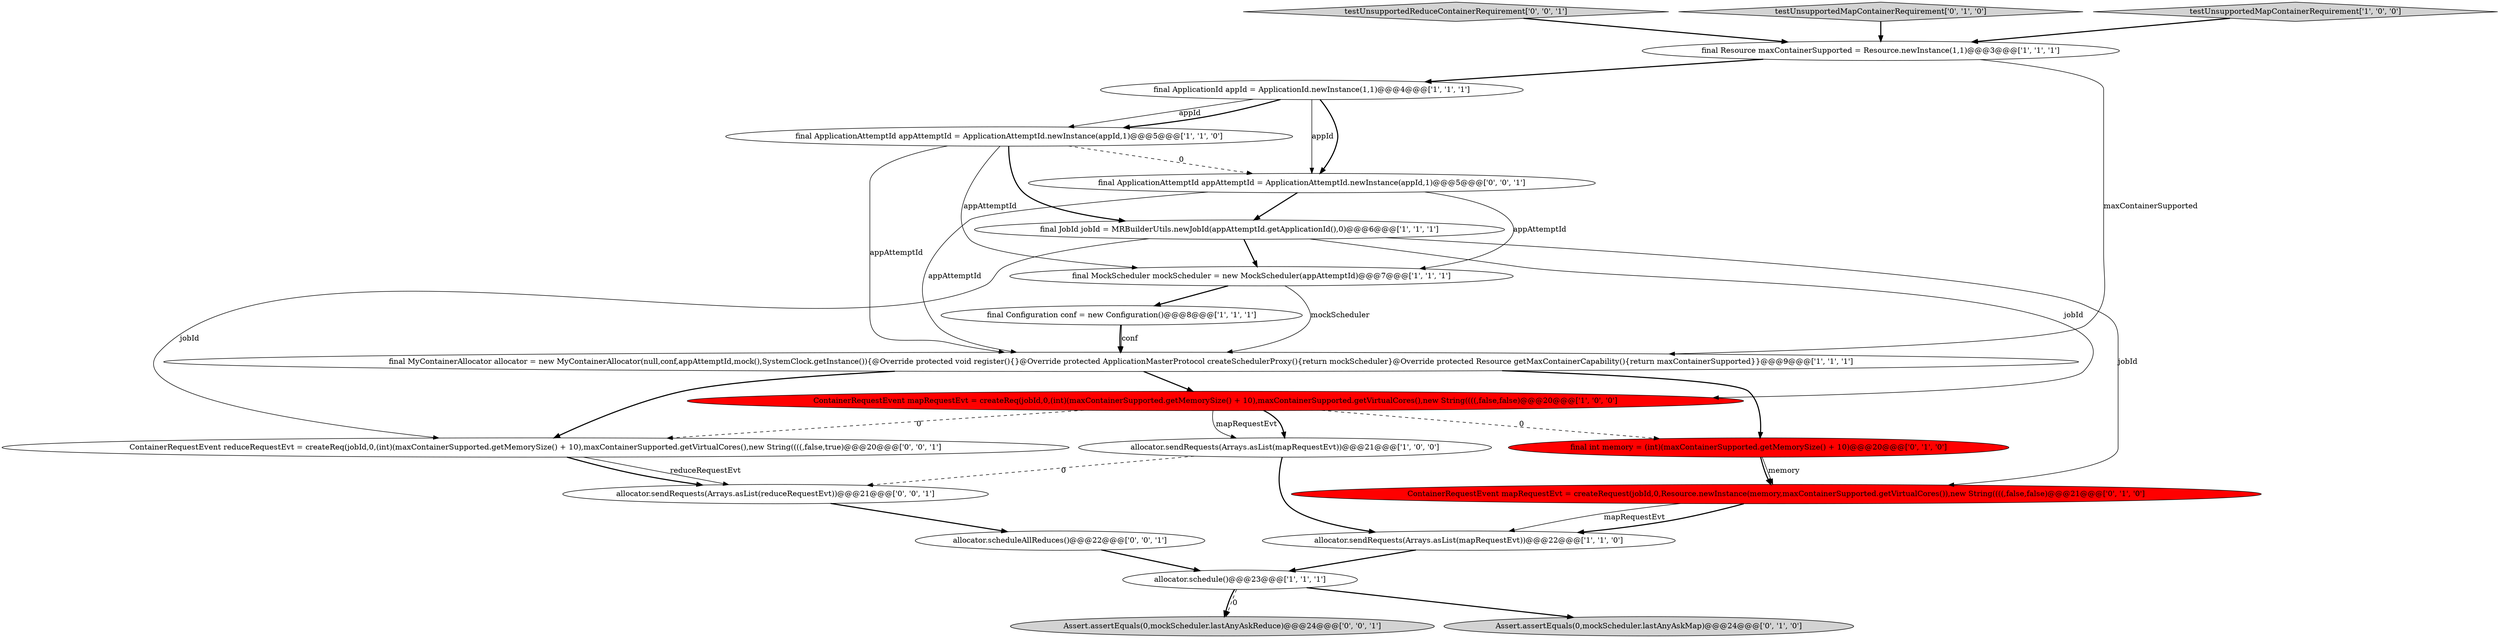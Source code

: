 digraph {
10 [style = filled, label = "allocator.sendRequests(Arrays.asList(mapRequestEvt))@@@22@@@['1', '1', '0']", fillcolor = white, shape = ellipse image = "AAA0AAABBB1BBB"];
6 [style = filled, label = "allocator.schedule()@@@23@@@['1', '1', '1']", fillcolor = white, shape = ellipse image = "AAA0AAABBB1BBB"];
18 [style = filled, label = "ContainerRequestEvent reduceRequestEvt = createReq(jobId,0,(int)(maxContainerSupported.getMemorySize() + 10),maxContainerSupported.getVirtualCores(),new String((((,false,true)@@@20@@@['0', '0', '1']", fillcolor = white, shape = ellipse image = "AAA0AAABBB3BBB"];
21 [style = filled, label = "testUnsupportedReduceContainerRequirement['0', '0', '1']", fillcolor = lightgray, shape = diamond image = "AAA0AAABBB3BBB"];
0 [style = filled, label = "final Configuration conf = new Configuration()@@@8@@@['1', '1', '1']", fillcolor = white, shape = ellipse image = "AAA0AAABBB1BBB"];
17 [style = filled, label = "Assert.assertEquals(0,mockScheduler.lastAnyAskReduce)@@@24@@@['0', '0', '1']", fillcolor = lightgray, shape = ellipse image = "AAA0AAABBB3BBB"];
7 [style = filled, label = "final JobId jobId = MRBuilderUtils.newJobId(appAttemptId.getApplicationId(),0)@@@6@@@['1', '1', '1']", fillcolor = white, shape = ellipse image = "AAA0AAABBB1BBB"];
13 [style = filled, label = "final int memory = (int)(maxContainerSupported.getMemorySize() + 10)@@@20@@@['0', '1', '0']", fillcolor = red, shape = ellipse image = "AAA1AAABBB2BBB"];
8 [style = filled, label = "final MyContainerAllocator allocator = new MyContainerAllocator(null,conf,appAttemptId,mock(),SystemClock.getInstance()){@Override protected void register(){}@Override protected ApplicationMasterProtocol createSchedulerProxy(){return mockScheduler}@Override protected Resource getMaxContainerCapability(){return maxContainerSupported}}@@@9@@@['1', '1', '1']", fillcolor = white, shape = ellipse image = "AAA0AAABBB1BBB"];
15 [style = filled, label = "Assert.assertEquals(0,mockScheduler.lastAnyAskMap)@@@24@@@['0', '1', '0']", fillcolor = lightgray, shape = ellipse image = "AAA0AAABBB2BBB"];
1 [style = filled, label = "final ApplicationAttemptId appAttemptId = ApplicationAttemptId.newInstance(appId,1)@@@5@@@['1', '1', '0']", fillcolor = white, shape = ellipse image = "AAA0AAABBB1BBB"];
4 [style = filled, label = "final ApplicationId appId = ApplicationId.newInstance(1,1)@@@4@@@['1', '1', '1']", fillcolor = white, shape = ellipse image = "AAA0AAABBB1BBB"];
3 [style = filled, label = "final Resource maxContainerSupported = Resource.newInstance(1,1)@@@3@@@['1', '1', '1']", fillcolor = white, shape = ellipse image = "AAA0AAABBB1BBB"];
14 [style = filled, label = "testUnsupportedMapContainerRequirement['0', '1', '0']", fillcolor = lightgray, shape = diamond image = "AAA0AAABBB2BBB"];
5 [style = filled, label = "final MockScheduler mockScheduler = new MockScheduler(appAttemptId)@@@7@@@['1', '1', '1']", fillcolor = white, shape = ellipse image = "AAA0AAABBB1BBB"];
11 [style = filled, label = "testUnsupportedMapContainerRequirement['1', '0', '0']", fillcolor = lightgray, shape = diamond image = "AAA0AAABBB1BBB"];
2 [style = filled, label = "ContainerRequestEvent mapRequestEvt = createReq(jobId,0,(int)(maxContainerSupported.getMemorySize() + 10),maxContainerSupported.getVirtualCores(),new String((((,false,false)@@@20@@@['1', '0', '0']", fillcolor = red, shape = ellipse image = "AAA1AAABBB1BBB"];
9 [style = filled, label = "allocator.sendRequests(Arrays.asList(mapRequestEvt))@@@21@@@['1', '0', '0']", fillcolor = white, shape = ellipse image = "AAA0AAABBB1BBB"];
20 [style = filled, label = "allocator.scheduleAllReduces()@@@22@@@['0', '0', '1']", fillcolor = white, shape = ellipse image = "AAA0AAABBB3BBB"];
19 [style = filled, label = "final ApplicationAttemptId appAttemptId = ApplicationAttemptId.newInstance(appId,1)@@@5@@@['0', '0', '1']", fillcolor = white, shape = ellipse image = "AAA0AAABBB3BBB"];
12 [style = filled, label = "ContainerRequestEvent mapRequestEvt = createRequest(jobId,0,Resource.newInstance(memory,maxContainerSupported.getVirtualCores()),new String((((,false,false)@@@21@@@['0', '1', '0']", fillcolor = red, shape = ellipse image = "AAA1AAABBB2BBB"];
16 [style = filled, label = "allocator.sendRequests(Arrays.asList(reduceRequestEvt))@@@21@@@['0', '0', '1']", fillcolor = white, shape = ellipse image = "AAA0AAABBB3BBB"];
6->17 [style = bold, label=""];
14->3 [style = bold, label=""];
1->8 [style = solid, label="appAttemptId"];
2->9 [style = solid, label="mapRequestEvt"];
9->16 [style = dashed, label="0"];
4->1 [style = solid, label="appId"];
8->18 [style = bold, label=""];
7->18 [style = solid, label="jobId"];
1->19 [style = dashed, label="0"];
4->19 [style = bold, label=""];
6->17 [style = dashed, label="0"];
19->5 [style = solid, label="appAttemptId"];
2->9 [style = bold, label=""];
9->10 [style = bold, label=""];
20->6 [style = bold, label=""];
3->4 [style = bold, label=""];
1->7 [style = bold, label=""];
10->6 [style = bold, label=""];
12->10 [style = solid, label="mapRequestEvt"];
6->15 [style = bold, label=""];
4->19 [style = solid, label="appId"];
19->8 [style = solid, label="appAttemptId"];
7->5 [style = bold, label=""];
12->10 [style = bold, label=""];
1->5 [style = solid, label="appAttemptId"];
13->12 [style = bold, label=""];
0->8 [style = solid, label="conf"];
18->16 [style = solid, label="reduceRequestEvt"];
5->0 [style = bold, label=""];
8->2 [style = bold, label=""];
11->3 [style = bold, label=""];
5->8 [style = solid, label="mockScheduler"];
2->13 [style = dashed, label="0"];
0->8 [style = bold, label=""];
7->12 [style = solid, label="jobId"];
2->18 [style = dashed, label="0"];
4->1 [style = bold, label=""];
13->12 [style = solid, label="memory"];
16->20 [style = bold, label=""];
19->7 [style = bold, label=""];
7->2 [style = solid, label="jobId"];
8->13 [style = bold, label=""];
21->3 [style = bold, label=""];
3->8 [style = solid, label="maxContainerSupported"];
18->16 [style = bold, label=""];
}
